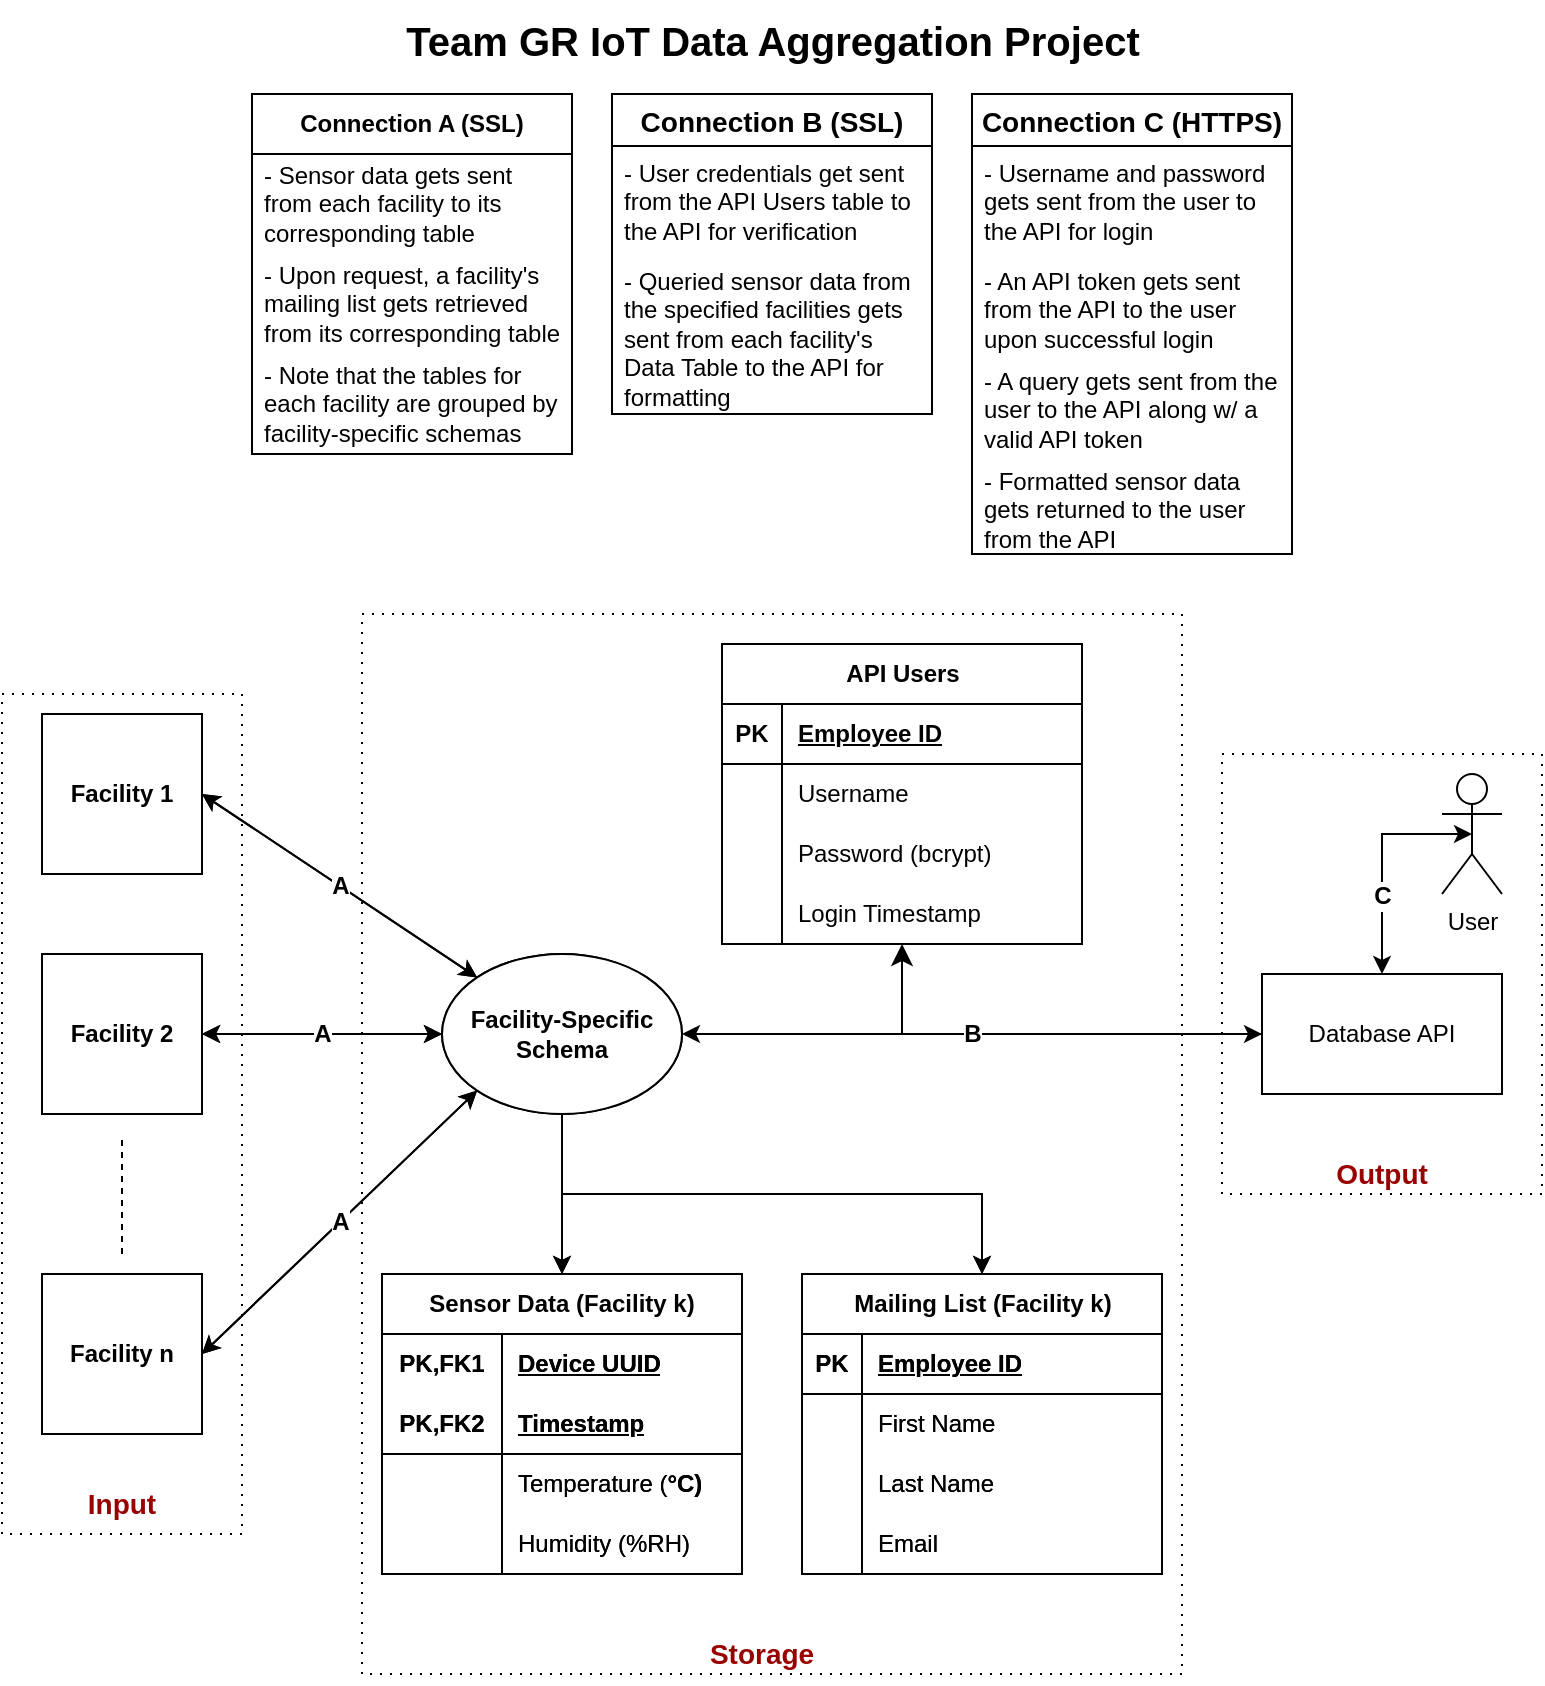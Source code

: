 <mxfile version="24.7.8">
  <diagram name="Page-1" id="MAllqAfLBLea2LckqZOi">
    <mxGraphModel dx="1434" dy="844" grid="1" gridSize="10" guides="1" tooltips="1" connect="1" arrows="1" fold="1" page="1" pageScale="1" pageWidth="850" pageHeight="1100" math="0" shadow="0">
      <root>
        <mxCell id="0" />
        <mxCell id="1" parent="0" />
        <mxCell id="USOqtzKKuF3D1rq9zsue-1" value="&lt;b&gt;Facility 1&lt;/b&gt;" style="whiteSpace=wrap;html=1;aspect=fixed;" parent="1" vertex="1">
          <mxGeometry x="60" y="367" width="80" height="80" as="geometry" />
        </mxCell>
        <mxCell id="USOqtzKKuF3D1rq9zsue-2" value="&lt;b&gt;Facility 2&lt;/b&gt;" style="whiteSpace=wrap;html=1;aspect=fixed;" parent="1" vertex="1">
          <mxGeometry x="60" y="487" width="80" height="80" as="geometry" />
        </mxCell>
        <mxCell id="USOqtzKKuF3D1rq9zsue-3" value="&lt;b&gt;Facility n&lt;/b&gt;" style="whiteSpace=wrap;html=1;aspect=fixed;" parent="1" vertex="1">
          <mxGeometry x="60" y="647" width="80" height="80" as="geometry" />
        </mxCell>
        <mxCell id="USOqtzKKuF3D1rq9zsue-4" value="" style="endArrow=none;dashed=1;html=1;rounded=0;" parent="1" edge="1">
          <mxGeometry width="50" height="50" relative="1" as="geometry">
            <mxPoint x="100" y="637" as="sourcePoint" />
            <mxPoint x="100" y="577" as="targetPoint" />
          </mxGeometry>
        </mxCell>
        <mxCell id="USOqtzKKuF3D1rq9zsue-7" value="" style="endArrow=classic;startArrow=classic;html=1;rounded=0;exitX=1;exitY=0.5;exitDx=0;exitDy=0;entryX=0;entryY=0;entryDx=0;entryDy=0;" parent="1" source="USOqtzKKuF3D1rq9zsue-1" target="DZDcu8IK0QnFib0tSjm--41" edge="1">
          <mxGeometry width="50" height="50" relative="1" as="geometry">
            <mxPoint x="380" y="627" as="sourcePoint" />
            <mxPoint x="250" y="457" as="targetPoint" />
          </mxGeometry>
        </mxCell>
        <mxCell id="USOqtzKKuF3D1rq9zsue-8" value="" style="endArrow=classic;startArrow=classic;html=1;rounded=0;exitX=1;exitY=0.5;exitDx=0;exitDy=0;entryX=0;entryY=0.5;entryDx=0;entryDy=0;" parent="1" source="USOqtzKKuF3D1rq9zsue-2" target="DZDcu8IK0QnFib0tSjm--41" edge="1">
          <mxGeometry width="50" height="50" relative="1" as="geometry">
            <mxPoint x="380" y="627" as="sourcePoint" />
            <mxPoint x="260" y="527" as="targetPoint" />
          </mxGeometry>
        </mxCell>
        <mxCell id="USOqtzKKuF3D1rq9zsue-9" value="" style="endArrow=classic;startArrow=classic;html=1;rounded=0;exitX=1;exitY=0.5;exitDx=0;exitDy=0;entryX=0;entryY=1;entryDx=0;entryDy=0;" parent="1" source="USOqtzKKuF3D1rq9zsue-3" target="DZDcu8IK0QnFib0tSjm--41" edge="1">
          <mxGeometry width="50" height="50" relative="1" as="geometry">
            <mxPoint x="380" y="627" as="sourcePoint" />
            <mxPoint x="357.574" y="555.284" as="targetPoint" />
          </mxGeometry>
        </mxCell>
        <mxCell id="whZAiJy7x9WykCE-Jzfa-12" value="&lt;b&gt;Connection A (SSL)&lt;/b&gt;" style="swimlane;fontStyle=0;childLayout=stackLayout;horizontal=1;startSize=30;horizontalStack=0;resizeParent=1;resizeParentMax=0;resizeLast=0;collapsible=1;marginBottom=0;whiteSpace=wrap;html=1;" parent="1" vertex="1">
          <mxGeometry x="165" y="57" width="160" height="180" as="geometry" />
        </mxCell>
        <mxCell id="whZAiJy7x9WykCE-Jzfa-13" value="&lt;span style=&quot;background-color: initial;&quot;&gt;- Sensor data gets sent from each facility to its corresponding table&amp;nbsp;&lt;/span&gt;" style="text;strokeColor=none;fillColor=none;align=left;verticalAlign=middle;spacingLeft=4;spacingRight=4;overflow=hidden;points=[[0,0.5],[1,0.5]];portConstraint=eastwest;rotatable=0;whiteSpace=wrap;html=1;" parent="whZAiJy7x9WykCE-Jzfa-12" vertex="1">
          <mxGeometry y="30" width="160" height="50" as="geometry" />
        </mxCell>
        <mxCell id="whZAiJy7x9WykCE-Jzfa-14" value="- Upon request, a facility&#39;s mailing list gets retrieved from its corresponding table" style="text;strokeColor=none;fillColor=none;align=left;verticalAlign=middle;spacingLeft=4;spacingRight=4;overflow=hidden;points=[[0,0.5],[1,0.5]];portConstraint=eastwest;rotatable=0;whiteSpace=wrap;html=1;" parent="whZAiJy7x9WykCE-Jzfa-12" vertex="1">
          <mxGeometry y="80" width="160" height="50" as="geometry" />
        </mxCell>
        <mxCell id="DZDcu8IK0QnFib0tSjm--51" value="- Note that the tables for each facility are grouped by facility-specific schemas" style="text;strokeColor=none;fillColor=none;align=left;verticalAlign=middle;spacingLeft=4;spacingRight=4;overflow=hidden;points=[[0,0.5],[1,0.5]];portConstraint=eastwest;rotatable=0;whiteSpace=wrap;html=1;" parent="whZAiJy7x9WykCE-Jzfa-12" vertex="1">
          <mxGeometry y="130" width="160" height="50" as="geometry" />
        </mxCell>
        <mxCell id="whZAiJy7x9WykCE-Jzfa-17" value="Connection B (SSL)" style="swimlane;fontStyle=1;childLayout=stackLayout;horizontal=1;startSize=26;horizontalStack=0;resizeParent=1;resizeParentMax=0;resizeLast=0;collapsible=1;marginBottom=0;align=center;fontSize=14;" parent="1" vertex="1">
          <mxGeometry x="345" y="57" width="160" height="160" as="geometry" />
        </mxCell>
        <mxCell id="fNKGOpvYaMVU7Y808GAE-1" value="- User credentials get sent from the API Users table to the API for verification" style="text;strokeColor=none;fillColor=none;spacingLeft=4;spacingRight=4;overflow=hidden;rotatable=0;points=[[0,0.5],[1,0.5]];portConstraint=eastwest;fontSize=12;whiteSpace=wrap;html=1;" parent="whZAiJy7x9WykCE-Jzfa-17" vertex="1">
          <mxGeometry y="26" width="160" height="54" as="geometry" />
        </mxCell>
        <mxCell id="whZAiJy7x9WykCE-Jzfa-18" value="- Queried sensor data from the specified facilities gets sent from each facility&#39;s Data Table to the API for formatting" style="text;strokeColor=none;fillColor=none;spacingLeft=4;spacingRight=4;overflow=hidden;rotatable=0;points=[[0,0.5],[1,0.5]];portConstraint=eastwest;fontSize=12;whiteSpace=wrap;html=1;" parent="whZAiJy7x9WykCE-Jzfa-17" vertex="1">
          <mxGeometry y="80" width="160" height="80" as="geometry" />
        </mxCell>
        <mxCell id="whZAiJy7x9WykCE-Jzfa-25" value="Connection C (HTTPS)" style="swimlane;fontStyle=1;childLayout=stackLayout;horizontal=1;startSize=26;horizontalStack=0;resizeParent=1;resizeParentMax=0;resizeLast=0;collapsible=1;marginBottom=0;align=center;fontSize=14;" parent="1" vertex="1">
          <mxGeometry x="525" y="57" width="160" height="230" as="geometry">
            <mxRectangle x="450" y="182" width="130" height="30" as="alternateBounds" />
          </mxGeometry>
        </mxCell>
        <mxCell id="whZAiJy7x9WykCE-Jzfa-26" value="- Username and password gets sent from the user to the API for login" style="text;strokeColor=none;fillColor=none;spacingLeft=4;spacingRight=4;overflow=hidden;rotatable=0;points=[[0,0.5],[1,0.5]];portConstraint=eastwest;fontSize=12;whiteSpace=wrap;html=1;" parent="whZAiJy7x9WykCE-Jzfa-25" vertex="1">
          <mxGeometry y="26" width="160" height="54" as="geometry" />
        </mxCell>
        <mxCell id="whZAiJy7x9WykCE-Jzfa-27" value="- An API token gets sent from the API to the user upon successful login&lt;span style=&quot;background-color: initial;&quot;&gt;&amp;nbsp;&lt;/span&gt;" style="text;strokeColor=none;fillColor=none;spacingLeft=4;spacingRight=4;overflow=hidden;rotatable=0;points=[[0,0.5],[1,0.5]];portConstraint=eastwest;fontSize=12;whiteSpace=wrap;html=1;" parent="whZAiJy7x9WykCE-Jzfa-25" vertex="1">
          <mxGeometry y="80" width="160" height="50" as="geometry" />
        </mxCell>
        <mxCell id="whZAiJy7x9WykCE-Jzfa-28" value="&lt;div&gt;- A query gets sent from the user to the API along w/ a valid API token&lt;/div&gt;" style="text;strokeColor=none;fillColor=none;spacingLeft=4;spacingRight=4;overflow=hidden;rotatable=0;points=[[0,0.5],[1,0.5]];portConstraint=eastwest;fontSize=12;whiteSpace=wrap;html=1;" parent="whZAiJy7x9WykCE-Jzfa-25" vertex="1">
          <mxGeometry y="130" width="160" height="50" as="geometry" />
        </mxCell>
        <mxCell id="whZAiJy7x9WykCE-Jzfa-33" value="- Formatted sensor data gets returned to the user from the API" style="text;strokeColor=none;fillColor=none;spacingLeft=4;spacingRight=4;overflow=hidden;rotatable=0;points=[[0,0.5],[1,0.5]];portConstraint=eastwest;fontSize=12;whiteSpace=wrap;html=1;" parent="whZAiJy7x9WykCE-Jzfa-25" vertex="1">
          <mxGeometry y="180" width="160" height="50" as="geometry" />
        </mxCell>
        <mxCell id="DZDcu8IK0QnFib0tSjm--1" value="Sensor Data (Facility k)" style="shape=table;startSize=30;container=1;collapsible=1;childLayout=tableLayout;fixedRows=1;rowLines=0;fontStyle=1;align=center;resizeLast=1;html=1;whiteSpace=wrap;" parent="1" vertex="1">
          <mxGeometry x="230" y="647" width="180" height="150" as="geometry" />
        </mxCell>
        <mxCell id="DZDcu8IK0QnFib0tSjm--2" value="" style="shape=tableRow;horizontal=0;startSize=0;swimlaneHead=0;swimlaneBody=0;fillColor=none;collapsible=0;dropTarget=0;points=[[0,0.5],[1,0.5]];portConstraint=eastwest;top=0;left=0;right=0;bottom=0;html=1;" parent="DZDcu8IK0QnFib0tSjm--1" vertex="1">
          <mxGeometry y="30" width="180" height="30" as="geometry" />
        </mxCell>
        <mxCell id="DZDcu8IK0QnFib0tSjm--3" value="PK,FK1" style="shape=partialRectangle;connectable=0;fillColor=none;top=0;left=0;bottom=0;right=0;fontStyle=1;overflow=hidden;html=1;whiteSpace=wrap;" parent="DZDcu8IK0QnFib0tSjm--2" vertex="1">
          <mxGeometry width="60" height="30" as="geometry">
            <mxRectangle width="60" height="30" as="alternateBounds" />
          </mxGeometry>
        </mxCell>
        <mxCell id="DZDcu8IK0QnFib0tSjm--4" value="Device UUID" style="shape=partialRectangle;connectable=0;fillColor=none;top=0;left=0;bottom=0;right=0;align=left;spacingLeft=6;fontStyle=5;overflow=hidden;html=1;whiteSpace=wrap;" parent="DZDcu8IK0QnFib0tSjm--2" vertex="1">
          <mxGeometry x="60" width="120" height="30" as="geometry">
            <mxRectangle width="120" height="30" as="alternateBounds" />
          </mxGeometry>
        </mxCell>
        <mxCell id="DZDcu8IK0QnFib0tSjm--5" value="" style="shape=tableRow;horizontal=0;startSize=0;swimlaneHead=0;swimlaneBody=0;fillColor=none;collapsible=0;dropTarget=0;points=[[0,0.5],[1,0.5]];portConstraint=eastwest;top=0;left=0;right=0;bottom=1;html=1;" parent="DZDcu8IK0QnFib0tSjm--1" vertex="1">
          <mxGeometry y="60" width="180" height="30" as="geometry" />
        </mxCell>
        <mxCell id="DZDcu8IK0QnFib0tSjm--6" value="PK,FK2" style="shape=partialRectangle;connectable=0;fillColor=none;top=0;left=0;bottom=0;right=0;fontStyle=1;overflow=hidden;html=1;whiteSpace=wrap;" parent="DZDcu8IK0QnFib0tSjm--5" vertex="1">
          <mxGeometry width="60" height="30" as="geometry">
            <mxRectangle width="60" height="30" as="alternateBounds" />
          </mxGeometry>
        </mxCell>
        <mxCell id="DZDcu8IK0QnFib0tSjm--7" value="Timestamp" style="shape=partialRectangle;connectable=0;fillColor=none;top=0;left=0;bottom=0;right=0;align=left;spacingLeft=6;fontStyle=5;overflow=hidden;html=1;whiteSpace=wrap;" parent="DZDcu8IK0QnFib0tSjm--5" vertex="1">
          <mxGeometry x="60" width="120" height="30" as="geometry">
            <mxRectangle width="120" height="30" as="alternateBounds" />
          </mxGeometry>
        </mxCell>
        <mxCell id="DZDcu8IK0QnFib0tSjm--8" value="" style="shape=tableRow;horizontal=0;startSize=0;swimlaneHead=0;swimlaneBody=0;fillColor=none;collapsible=0;dropTarget=0;points=[[0,0.5],[1,0.5]];portConstraint=eastwest;top=0;left=0;right=0;bottom=0;html=1;" parent="DZDcu8IK0QnFib0tSjm--1" vertex="1">
          <mxGeometry y="90" width="180" height="30" as="geometry" />
        </mxCell>
        <mxCell id="DZDcu8IK0QnFib0tSjm--9" value="" style="shape=partialRectangle;connectable=0;fillColor=none;top=0;left=0;bottom=0;right=0;editable=1;overflow=hidden;html=1;whiteSpace=wrap;" parent="DZDcu8IK0QnFib0tSjm--8" vertex="1">
          <mxGeometry width="60" height="30" as="geometry">
            <mxRectangle width="60" height="30" as="alternateBounds" />
          </mxGeometry>
        </mxCell>
        <mxCell id="DZDcu8IK0QnFib0tSjm--10" value="Temperature (&lt;strong&gt;°C)&lt;/strong&gt;" style="shape=partialRectangle;connectable=0;fillColor=none;top=0;left=0;bottom=0;right=0;align=left;spacingLeft=6;overflow=hidden;html=1;whiteSpace=wrap;" parent="DZDcu8IK0QnFib0tSjm--8" vertex="1">
          <mxGeometry x="60" width="120" height="30" as="geometry">
            <mxRectangle width="120" height="30" as="alternateBounds" />
          </mxGeometry>
        </mxCell>
        <mxCell id="DZDcu8IK0QnFib0tSjm--11" value="" style="shape=tableRow;horizontal=0;startSize=0;swimlaneHead=0;swimlaneBody=0;fillColor=none;collapsible=0;dropTarget=0;points=[[0,0.5],[1,0.5]];portConstraint=eastwest;top=0;left=0;right=0;bottom=0;html=1;" parent="DZDcu8IK0QnFib0tSjm--1" vertex="1">
          <mxGeometry y="120" width="180" height="30" as="geometry" />
        </mxCell>
        <mxCell id="DZDcu8IK0QnFib0tSjm--12" value="" style="shape=partialRectangle;connectable=0;fillColor=none;top=0;left=0;bottom=0;right=0;editable=1;overflow=hidden;html=1;whiteSpace=wrap;" parent="DZDcu8IK0QnFib0tSjm--11" vertex="1">
          <mxGeometry width="60" height="30" as="geometry">
            <mxRectangle width="60" height="30" as="alternateBounds" />
          </mxGeometry>
        </mxCell>
        <mxCell id="DZDcu8IK0QnFib0tSjm--13" value="Humidity (%RH)" style="shape=partialRectangle;connectable=0;fillColor=none;top=0;left=0;bottom=0;right=0;align=left;spacingLeft=6;overflow=hidden;html=1;whiteSpace=wrap;" parent="DZDcu8IK0QnFib0tSjm--11" vertex="1">
          <mxGeometry x="60" width="120" height="30" as="geometry">
            <mxRectangle width="120" height="30" as="alternateBounds" />
          </mxGeometry>
        </mxCell>
        <mxCell id="DZDcu8IK0QnFib0tSjm--14" value="Mailing List (Facility k)" style="shape=table;startSize=30;container=1;collapsible=1;childLayout=tableLayout;fixedRows=1;rowLines=0;fontStyle=1;align=center;resizeLast=1;html=1;" parent="1" vertex="1">
          <mxGeometry x="440" y="647" width="180" height="150" as="geometry" />
        </mxCell>
        <mxCell id="DZDcu8IK0QnFib0tSjm--15" value="" style="shape=tableRow;horizontal=0;startSize=0;swimlaneHead=0;swimlaneBody=0;fillColor=none;collapsible=0;dropTarget=0;points=[[0,0.5],[1,0.5]];portConstraint=eastwest;top=0;left=0;right=0;bottom=1;" parent="DZDcu8IK0QnFib0tSjm--14" vertex="1">
          <mxGeometry y="30" width="180" height="30" as="geometry" />
        </mxCell>
        <mxCell id="DZDcu8IK0QnFib0tSjm--16" value="PK" style="shape=partialRectangle;connectable=0;fillColor=none;top=0;left=0;bottom=0;right=0;fontStyle=1;overflow=hidden;whiteSpace=wrap;html=1;" parent="DZDcu8IK0QnFib0tSjm--15" vertex="1">
          <mxGeometry width="30" height="30" as="geometry">
            <mxRectangle width="30" height="30" as="alternateBounds" />
          </mxGeometry>
        </mxCell>
        <mxCell id="DZDcu8IK0QnFib0tSjm--17" value="Employee ID" style="shape=partialRectangle;connectable=0;fillColor=none;top=0;left=0;bottom=0;right=0;align=left;spacingLeft=6;fontStyle=5;overflow=hidden;whiteSpace=wrap;html=1;" parent="DZDcu8IK0QnFib0tSjm--15" vertex="1">
          <mxGeometry x="30" width="150" height="30" as="geometry">
            <mxRectangle width="150" height="30" as="alternateBounds" />
          </mxGeometry>
        </mxCell>
        <mxCell id="DZDcu8IK0QnFib0tSjm--18" value="" style="shape=tableRow;horizontal=0;startSize=0;swimlaneHead=0;swimlaneBody=0;fillColor=none;collapsible=0;dropTarget=0;points=[[0,0.5],[1,0.5]];portConstraint=eastwest;top=0;left=0;right=0;bottom=0;" parent="DZDcu8IK0QnFib0tSjm--14" vertex="1">
          <mxGeometry y="60" width="180" height="30" as="geometry" />
        </mxCell>
        <mxCell id="DZDcu8IK0QnFib0tSjm--19" value="" style="shape=partialRectangle;connectable=0;fillColor=none;top=0;left=0;bottom=0;right=0;editable=1;overflow=hidden;whiteSpace=wrap;html=1;" parent="DZDcu8IK0QnFib0tSjm--18" vertex="1">
          <mxGeometry width="30" height="30" as="geometry">
            <mxRectangle width="30" height="30" as="alternateBounds" />
          </mxGeometry>
        </mxCell>
        <mxCell id="DZDcu8IK0QnFib0tSjm--20" value="First Name" style="shape=partialRectangle;connectable=0;fillColor=none;top=0;left=0;bottom=0;right=0;align=left;spacingLeft=6;overflow=hidden;whiteSpace=wrap;html=1;" parent="DZDcu8IK0QnFib0tSjm--18" vertex="1">
          <mxGeometry x="30" width="150" height="30" as="geometry">
            <mxRectangle width="150" height="30" as="alternateBounds" />
          </mxGeometry>
        </mxCell>
        <mxCell id="DZDcu8IK0QnFib0tSjm--21" value="" style="shape=tableRow;horizontal=0;startSize=0;swimlaneHead=0;swimlaneBody=0;fillColor=none;collapsible=0;dropTarget=0;points=[[0,0.5],[1,0.5]];portConstraint=eastwest;top=0;left=0;right=0;bottom=0;" parent="DZDcu8IK0QnFib0tSjm--14" vertex="1">
          <mxGeometry y="90" width="180" height="30" as="geometry" />
        </mxCell>
        <mxCell id="DZDcu8IK0QnFib0tSjm--22" value="" style="shape=partialRectangle;connectable=0;fillColor=none;top=0;left=0;bottom=0;right=0;editable=1;overflow=hidden;whiteSpace=wrap;html=1;" parent="DZDcu8IK0QnFib0tSjm--21" vertex="1">
          <mxGeometry width="30" height="30" as="geometry">
            <mxRectangle width="30" height="30" as="alternateBounds" />
          </mxGeometry>
        </mxCell>
        <mxCell id="DZDcu8IK0QnFib0tSjm--23" value="Last Name" style="shape=partialRectangle;connectable=0;fillColor=none;top=0;left=0;bottom=0;right=0;align=left;spacingLeft=6;overflow=hidden;whiteSpace=wrap;html=1;" parent="DZDcu8IK0QnFib0tSjm--21" vertex="1">
          <mxGeometry x="30" width="150" height="30" as="geometry">
            <mxRectangle width="150" height="30" as="alternateBounds" />
          </mxGeometry>
        </mxCell>
        <mxCell id="DZDcu8IK0QnFib0tSjm--24" value="" style="shape=tableRow;horizontal=0;startSize=0;swimlaneHead=0;swimlaneBody=0;fillColor=none;collapsible=0;dropTarget=0;points=[[0,0.5],[1,0.5]];portConstraint=eastwest;top=0;left=0;right=0;bottom=0;" parent="DZDcu8IK0QnFib0tSjm--14" vertex="1">
          <mxGeometry y="120" width="180" height="30" as="geometry" />
        </mxCell>
        <mxCell id="DZDcu8IK0QnFib0tSjm--25" value="" style="shape=partialRectangle;connectable=0;fillColor=none;top=0;left=0;bottom=0;right=0;editable=1;overflow=hidden;whiteSpace=wrap;html=1;" parent="DZDcu8IK0QnFib0tSjm--24" vertex="1">
          <mxGeometry width="30" height="30" as="geometry">
            <mxRectangle width="30" height="30" as="alternateBounds" />
          </mxGeometry>
        </mxCell>
        <mxCell id="DZDcu8IK0QnFib0tSjm--26" value="Email" style="shape=partialRectangle;connectable=0;fillColor=none;top=0;left=0;bottom=0;right=0;align=left;spacingLeft=6;overflow=hidden;whiteSpace=wrap;html=1;" parent="DZDcu8IK0QnFib0tSjm--24" vertex="1">
          <mxGeometry x="30" width="150" height="30" as="geometry">
            <mxRectangle width="150" height="30" as="alternateBounds" />
          </mxGeometry>
        </mxCell>
        <mxCell id="DZDcu8IK0QnFib0tSjm--27" value="API Users" style="shape=table;startSize=30;container=1;collapsible=1;childLayout=tableLayout;fixedRows=1;rowLines=0;fontStyle=1;align=center;resizeLast=1;html=1;" parent="1" vertex="1">
          <mxGeometry x="400" y="332" width="180" height="150" as="geometry" />
        </mxCell>
        <mxCell id="DZDcu8IK0QnFib0tSjm--28" value="" style="shape=tableRow;horizontal=0;startSize=0;swimlaneHead=0;swimlaneBody=0;fillColor=none;collapsible=0;dropTarget=0;points=[[0,0.5],[1,0.5]];portConstraint=eastwest;top=0;left=0;right=0;bottom=1;" parent="DZDcu8IK0QnFib0tSjm--27" vertex="1">
          <mxGeometry y="30" width="180" height="30" as="geometry" />
        </mxCell>
        <mxCell id="DZDcu8IK0QnFib0tSjm--29" value="PK" style="shape=partialRectangle;connectable=0;fillColor=none;top=0;left=0;bottom=0;right=0;fontStyle=1;overflow=hidden;whiteSpace=wrap;html=1;" parent="DZDcu8IK0QnFib0tSjm--28" vertex="1">
          <mxGeometry width="30" height="30" as="geometry">
            <mxRectangle width="30" height="30" as="alternateBounds" />
          </mxGeometry>
        </mxCell>
        <mxCell id="DZDcu8IK0QnFib0tSjm--30" value="Employee ID" style="shape=partialRectangle;connectable=0;fillColor=none;top=0;left=0;bottom=0;right=0;align=left;spacingLeft=6;fontStyle=5;overflow=hidden;whiteSpace=wrap;html=1;" parent="DZDcu8IK0QnFib0tSjm--28" vertex="1">
          <mxGeometry x="30" width="150" height="30" as="geometry">
            <mxRectangle width="150" height="30" as="alternateBounds" />
          </mxGeometry>
        </mxCell>
        <mxCell id="DZDcu8IK0QnFib0tSjm--31" value="" style="shape=tableRow;horizontal=0;startSize=0;swimlaneHead=0;swimlaneBody=0;fillColor=none;collapsible=0;dropTarget=0;points=[[0,0.5],[1,0.5]];portConstraint=eastwest;top=0;left=0;right=0;bottom=0;" parent="DZDcu8IK0QnFib0tSjm--27" vertex="1">
          <mxGeometry y="60" width="180" height="30" as="geometry" />
        </mxCell>
        <mxCell id="DZDcu8IK0QnFib0tSjm--32" value="" style="shape=partialRectangle;connectable=0;fillColor=none;top=0;left=0;bottom=0;right=0;editable=1;overflow=hidden;whiteSpace=wrap;html=1;" parent="DZDcu8IK0QnFib0tSjm--31" vertex="1">
          <mxGeometry width="30" height="30" as="geometry">
            <mxRectangle width="30" height="30" as="alternateBounds" />
          </mxGeometry>
        </mxCell>
        <mxCell id="DZDcu8IK0QnFib0tSjm--33" value="Username" style="shape=partialRectangle;connectable=0;fillColor=none;top=0;left=0;bottom=0;right=0;align=left;spacingLeft=6;overflow=hidden;whiteSpace=wrap;html=1;" parent="DZDcu8IK0QnFib0tSjm--31" vertex="1">
          <mxGeometry x="30" width="150" height="30" as="geometry">
            <mxRectangle width="150" height="30" as="alternateBounds" />
          </mxGeometry>
        </mxCell>
        <mxCell id="DZDcu8IK0QnFib0tSjm--34" value="" style="shape=tableRow;horizontal=0;startSize=0;swimlaneHead=0;swimlaneBody=0;fillColor=none;collapsible=0;dropTarget=0;points=[[0,0.5],[1,0.5]];portConstraint=eastwest;top=0;left=0;right=0;bottom=0;" parent="DZDcu8IK0QnFib0tSjm--27" vertex="1">
          <mxGeometry y="90" width="180" height="30" as="geometry" />
        </mxCell>
        <mxCell id="DZDcu8IK0QnFib0tSjm--35" value="" style="shape=partialRectangle;connectable=0;fillColor=none;top=0;left=0;bottom=0;right=0;editable=1;overflow=hidden;whiteSpace=wrap;html=1;" parent="DZDcu8IK0QnFib0tSjm--34" vertex="1">
          <mxGeometry width="30" height="30" as="geometry">
            <mxRectangle width="30" height="30" as="alternateBounds" />
          </mxGeometry>
        </mxCell>
        <mxCell id="DZDcu8IK0QnFib0tSjm--36" value="Password (bcrypt)" style="shape=partialRectangle;connectable=0;fillColor=none;top=0;left=0;bottom=0;right=0;align=left;spacingLeft=6;overflow=hidden;whiteSpace=wrap;html=1;" parent="DZDcu8IK0QnFib0tSjm--34" vertex="1">
          <mxGeometry x="30" width="150" height="30" as="geometry">
            <mxRectangle width="150" height="30" as="alternateBounds" />
          </mxGeometry>
        </mxCell>
        <mxCell id="DZDcu8IK0QnFib0tSjm--37" value="" style="shape=tableRow;horizontal=0;startSize=0;swimlaneHead=0;swimlaneBody=0;fillColor=none;collapsible=0;dropTarget=0;points=[[0,0.5],[1,0.5]];portConstraint=eastwest;top=0;left=0;right=0;bottom=0;" parent="DZDcu8IK0QnFib0tSjm--27" vertex="1">
          <mxGeometry y="120" width="180" height="30" as="geometry" />
        </mxCell>
        <mxCell id="DZDcu8IK0QnFib0tSjm--38" value="" style="shape=partialRectangle;connectable=0;fillColor=none;top=0;left=0;bottom=0;right=0;editable=1;overflow=hidden;whiteSpace=wrap;html=1;" parent="DZDcu8IK0QnFib0tSjm--37" vertex="1">
          <mxGeometry width="30" height="30" as="geometry">
            <mxRectangle width="30" height="30" as="alternateBounds" />
          </mxGeometry>
        </mxCell>
        <mxCell id="DZDcu8IK0QnFib0tSjm--39" value="Login Timestamp" style="shape=partialRectangle;connectable=0;fillColor=none;top=0;left=0;bottom=0;right=0;align=left;spacingLeft=6;overflow=hidden;whiteSpace=wrap;html=1;" parent="DZDcu8IK0QnFib0tSjm--37" vertex="1">
          <mxGeometry x="30" width="150" height="30" as="geometry">
            <mxRectangle width="150" height="30" as="alternateBounds" />
          </mxGeometry>
        </mxCell>
        <mxCell id="DZDcu8IK0QnFib0tSjm--43" style="edgeStyle=orthogonalEdgeStyle;rounded=0;orthogonalLoop=1;jettySize=auto;html=1;entryX=0.5;entryY=0;entryDx=0;entryDy=0;" parent="1" source="DZDcu8IK0QnFib0tSjm--41" target="DZDcu8IK0QnFib0tSjm--1" edge="1">
          <mxGeometry relative="1" as="geometry" />
        </mxCell>
        <mxCell id="DZDcu8IK0QnFib0tSjm--44" style="edgeStyle=orthogonalEdgeStyle;rounded=0;orthogonalLoop=1;jettySize=auto;html=1;exitX=0.5;exitY=1;exitDx=0;exitDy=0;entryX=0.5;entryY=0;entryDx=0;entryDy=0;" parent="1" source="DZDcu8IK0QnFib0tSjm--41" target="DZDcu8IK0QnFib0tSjm--14" edge="1">
          <mxGeometry relative="1" as="geometry" />
        </mxCell>
        <mxCell id="DZDcu8IK0QnFib0tSjm--41" value="&lt;b&gt;Facility-Specific Schema&lt;/b&gt;" style="ellipse;whiteSpace=wrap;html=1;" parent="1" vertex="1">
          <mxGeometry x="260" y="487" width="120" height="80" as="geometry" />
        </mxCell>
        <mxCell id="tIDjCElQMwLHGNjZZX28-1" value="&lt;b&gt;Facility 1&lt;/b&gt;" style="whiteSpace=wrap;html=1;aspect=fixed;" parent="1" vertex="1">
          <mxGeometry x="60" y="367" width="80" height="80" as="geometry" />
        </mxCell>
        <mxCell id="tIDjCElQMwLHGNjZZX28-2" value="&lt;b&gt;Facility 2&lt;/b&gt;" style="whiteSpace=wrap;html=1;aspect=fixed;" parent="1" vertex="1">
          <mxGeometry x="60" y="487" width="80" height="80" as="geometry" />
        </mxCell>
        <mxCell id="tIDjCElQMwLHGNjZZX28-3" value="&lt;b&gt;Facility n&lt;/b&gt;" style="whiteSpace=wrap;html=1;aspect=fixed;" parent="1" vertex="1">
          <mxGeometry x="60" y="647" width="80" height="80" as="geometry" />
        </mxCell>
        <mxCell id="tIDjCElQMwLHGNjZZX28-4" value="" style="endArrow=none;dashed=1;html=1;rounded=0;" parent="1" edge="1">
          <mxGeometry width="50" height="50" relative="1" as="geometry">
            <mxPoint x="100" y="637" as="sourcePoint" />
            <mxPoint x="100" y="577" as="targetPoint" />
          </mxGeometry>
        </mxCell>
        <mxCell id="tIDjCElQMwLHGNjZZX28-5" value="&lt;font style=&quot;font-size: 12px;&quot;&gt;&lt;b&gt;A&lt;/b&gt;&lt;/font&gt;" style="endArrow=classic;startArrow=classic;html=1;rounded=0;exitX=1;exitY=0.5;exitDx=0;exitDy=0;entryX=0;entryY=0;entryDx=0;entryDy=0;" parent="1" source="tIDjCElQMwLHGNjZZX28-1" target="tIDjCElQMwLHGNjZZX28-54" edge="1">
          <mxGeometry width="50" height="50" relative="1" as="geometry">
            <mxPoint x="380" y="627" as="sourcePoint" />
            <mxPoint x="250" y="457" as="targetPoint" />
          </mxGeometry>
        </mxCell>
        <mxCell id="tIDjCElQMwLHGNjZZX28-6" value="&lt;font style=&quot;font-size: 12px;&quot;&gt;&lt;b&gt;A&lt;/b&gt;&lt;/font&gt;" style="endArrow=classic;startArrow=classic;html=1;rounded=0;exitX=1;exitY=0.5;exitDx=0;exitDy=0;entryX=0;entryY=0.5;entryDx=0;entryDy=0;" parent="1" source="tIDjCElQMwLHGNjZZX28-2" target="tIDjCElQMwLHGNjZZX28-54" edge="1">
          <mxGeometry width="50" height="50" relative="1" as="geometry">
            <mxPoint x="380" y="627" as="sourcePoint" />
            <mxPoint x="260" y="527" as="targetPoint" />
          </mxGeometry>
        </mxCell>
        <mxCell id="tIDjCElQMwLHGNjZZX28-7" value="&lt;b&gt;&lt;font style=&quot;font-size: 12px;&quot;&gt;A&lt;/font&gt;&lt;/b&gt;" style="endArrow=classic;startArrow=classic;html=1;rounded=0;exitX=1;exitY=0.5;exitDx=0;exitDy=0;entryX=0;entryY=1;entryDx=0;entryDy=0;" parent="1" source="tIDjCElQMwLHGNjZZX28-3" target="tIDjCElQMwLHGNjZZX28-54" edge="1">
          <mxGeometry width="50" height="50" relative="1" as="geometry">
            <mxPoint x="380" y="627" as="sourcePoint" />
            <mxPoint x="357.574" y="555.284" as="targetPoint" />
          </mxGeometry>
        </mxCell>
        <mxCell id="tIDjCElQMwLHGNjZZX28-10" value="Database API" style="rounded=0;whiteSpace=wrap;html=1;" parent="1" vertex="1">
          <mxGeometry x="670" y="497" width="120" height="60" as="geometry" />
        </mxCell>
        <mxCell id="tIDjCElQMwLHGNjZZX28-11" value="User" style="shape=umlActor;verticalLabelPosition=bottom;verticalAlign=top;html=1;outlineConnect=0;" parent="1" vertex="1">
          <mxGeometry x="760" y="397" width="30" height="60" as="geometry" />
        </mxCell>
        <mxCell id="tIDjCElQMwLHGNjZZX28-12" value="C" style="endArrow=classic;startArrow=classic;html=1;rounded=0;exitX=0.5;exitY=0;exitDx=0;exitDy=0;entryX=0.5;entryY=0.5;entryDx=0;entryDy=0;entryPerimeter=0;spacingLeft=0;fontStyle=1;fontSize=12;spacingBottom=-37;" parent="1" source="tIDjCElQMwLHGNjZZX28-10" target="tIDjCElQMwLHGNjZZX28-11" edge="1">
          <mxGeometry width="50" height="50" relative="1" as="geometry">
            <mxPoint x="470" y="747" as="sourcePoint" />
            <mxPoint x="710" y="357" as="targetPoint" />
            <Array as="points">
              <mxPoint x="730" y="427" />
            </Array>
          </mxGeometry>
        </mxCell>
        <mxCell id="tIDjCElQMwLHGNjZZX28-13" value="Sensor Data (Facility k)" style="shape=table;startSize=30;container=1;collapsible=1;childLayout=tableLayout;fixedRows=1;rowLines=0;fontStyle=1;align=center;resizeLast=1;html=1;whiteSpace=wrap;" parent="1" vertex="1">
          <mxGeometry x="230" y="647" width="180" height="150" as="geometry" />
        </mxCell>
        <mxCell id="tIDjCElQMwLHGNjZZX28-14" value="" style="shape=tableRow;horizontal=0;startSize=0;swimlaneHead=0;swimlaneBody=0;fillColor=none;collapsible=0;dropTarget=0;points=[[0,0.5],[1,0.5]];portConstraint=eastwest;top=0;left=0;right=0;bottom=0;html=1;" parent="tIDjCElQMwLHGNjZZX28-13" vertex="1">
          <mxGeometry y="30" width="180" height="30" as="geometry" />
        </mxCell>
        <mxCell id="tIDjCElQMwLHGNjZZX28-15" value="PK,FK1" style="shape=partialRectangle;connectable=0;fillColor=none;top=0;left=0;bottom=0;right=0;fontStyle=1;overflow=hidden;html=1;whiteSpace=wrap;" parent="tIDjCElQMwLHGNjZZX28-14" vertex="1">
          <mxGeometry width="60" height="30" as="geometry">
            <mxRectangle width="60" height="30" as="alternateBounds" />
          </mxGeometry>
        </mxCell>
        <mxCell id="tIDjCElQMwLHGNjZZX28-16" value="Device UUID" style="shape=partialRectangle;connectable=0;fillColor=none;top=0;left=0;bottom=0;right=0;align=left;spacingLeft=6;fontStyle=5;overflow=hidden;html=1;whiteSpace=wrap;" parent="tIDjCElQMwLHGNjZZX28-14" vertex="1">
          <mxGeometry x="60" width="120" height="30" as="geometry">
            <mxRectangle width="120" height="30" as="alternateBounds" />
          </mxGeometry>
        </mxCell>
        <mxCell id="tIDjCElQMwLHGNjZZX28-17" value="" style="shape=tableRow;horizontal=0;startSize=0;swimlaneHead=0;swimlaneBody=0;fillColor=none;collapsible=0;dropTarget=0;points=[[0,0.5],[1,0.5]];portConstraint=eastwest;top=0;left=0;right=0;bottom=1;html=1;" parent="tIDjCElQMwLHGNjZZX28-13" vertex="1">
          <mxGeometry y="60" width="180" height="30" as="geometry" />
        </mxCell>
        <mxCell id="tIDjCElQMwLHGNjZZX28-18" value="PK,FK2" style="shape=partialRectangle;connectable=0;fillColor=none;top=0;left=0;bottom=0;right=0;fontStyle=1;overflow=hidden;html=1;whiteSpace=wrap;" parent="tIDjCElQMwLHGNjZZX28-17" vertex="1">
          <mxGeometry width="60" height="30" as="geometry">
            <mxRectangle width="60" height="30" as="alternateBounds" />
          </mxGeometry>
        </mxCell>
        <mxCell id="tIDjCElQMwLHGNjZZX28-19" value="Timestamp" style="shape=partialRectangle;connectable=0;fillColor=none;top=0;left=0;bottom=0;right=0;align=left;spacingLeft=6;fontStyle=5;overflow=hidden;html=1;whiteSpace=wrap;" parent="tIDjCElQMwLHGNjZZX28-17" vertex="1">
          <mxGeometry x="60" width="120" height="30" as="geometry">
            <mxRectangle width="120" height="30" as="alternateBounds" />
          </mxGeometry>
        </mxCell>
        <mxCell id="tIDjCElQMwLHGNjZZX28-20" value="" style="shape=tableRow;horizontal=0;startSize=0;swimlaneHead=0;swimlaneBody=0;fillColor=none;collapsible=0;dropTarget=0;points=[[0,0.5],[1,0.5]];portConstraint=eastwest;top=0;left=0;right=0;bottom=0;html=1;" parent="tIDjCElQMwLHGNjZZX28-13" vertex="1">
          <mxGeometry y="90" width="180" height="30" as="geometry" />
        </mxCell>
        <mxCell id="tIDjCElQMwLHGNjZZX28-21" value="" style="shape=partialRectangle;connectable=0;fillColor=none;top=0;left=0;bottom=0;right=0;editable=1;overflow=hidden;html=1;whiteSpace=wrap;" parent="tIDjCElQMwLHGNjZZX28-20" vertex="1">
          <mxGeometry width="60" height="30" as="geometry">
            <mxRectangle width="60" height="30" as="alternateBounds" />
          </mxGeometry>
        </mxCell>
        <mxCell id="tIDjCElQMwLHGNjZZX28-22" value="Temperature (&lt;strong&gt;°C)&lt;/strong&gt;" style="shape=partialRectangle;connectable=0;fillColor=none;top=0;left=0;bottom=0;right=0;align=left;spacingLeft=6;overflow=hidden;html=1;whiteSpace=wrap;" parent="tIDjCElQMwLHGNjZZX28-20" vertex="1">
          <mxGeometry x="60" width="120" height="30" as="geometry">
            <mxRectangle width="120" height="30" as="alternateBounds" />
          </mxGeometry>
        </mxCell>
        <mxCell id="tIDjCElQMwLHGNjZZX28-23" value="" style="shape=tableRow;horizontal=0;startSize=0;swimlaneHead=0;swimlaneBody=0;fillColor=none;collapsible=0;dropTarget=0;points=[[0,0.5],[1,0.5]];portConstraint=eastwest;top=0;left=0;right=0;bottom=0;html=1;" parent="tIDjCElQMwLHGNjZZX28-13" vertex="1">
          <mxGeometry y="120" width="180" height="30" as="geometry" />
        </mxCell>
        <mxCell id="tIDjCElQMwLHGNjZZX28-24" value="" style="shape=partialRectangle;connectable=0;fillColor=none;top=0;left=0;bottom=0;right=0;editable=1;overflow=hidden;html=1;whiteSpace=wrap;" parent="tIDjCElQMwLHGNjZZX28-23" vertex="1">
          <mxGeometry width="60" height="30" as="geometry">
            <mxRectangle width="60" height="30" as="alternateBounds" />
          </mxGeometry>
        </mxCell>
        <mxCell id="tIDjCElQMwLHGNjZZX28-25" value="Humidity (%RH)" style="shape=partialRectangle;connectable=0;fillColor=none;top=0;left=0;bottom=0;right=0;align=left;spacingLeft=6;overflow=hidden;html=1;whiteSpace=wrap;" parent="tIDjCElQMwLHGNjZZX28-23" vertex="1">
          <mxGeometry x="60" width="120" height="30" as="geometry">
            <mxRectangle width="120" height="30" as="alternateBounds" />
          </mxGeometry>
        </mxCell>
        <mxCell id="tIDjCElQMwLHGNjZZX28-26" value="Mailing List (Facility k)" style="shape=table;startSize=30;container=1;collapsible=1;childLayout=tableLayout;fixedRows=1;rowLines=0;fontStyle=1;align=center;resizeLast=1;html=1;" parent="1" vertex="1">
          <mxGeometry x="440" y="647" width="180" height="150" as="geometry" />
        </mxCell>
        <mxCell id="tIDjCElQMwLHGNjZZX28-27" value="" style="shape=tableRow;horizontal=0;startSize=0;swimlaneHead=0;swimlaneBody=0;fillColor=none;collapsible=0;dropTarget=0;points=[[0,0.5],[1,0.5]];portConstraint=eastwest;top=0;left=0;right=0;bottom=1;" parent="tIDjCElQMwLHGNjZZX28-26" vertex="1">
          <mxGeometry y="30" width="180" height="30" as="geometry" />
        </mxCell>
        <mxCell id="tIDjCElQMwLHGNjZZX28-28" value="PK" style="shape=partialRectangle;connectable=0;fillColor=none;top=0;left=0;bottom=0;right=0;fontStyle=1;overflow=hidden;whiteSpace=wrap;html=1;" parent="tIDjCElQMwLHGNjZZX28-27" vertex="1">
          <mxGeometry width="30" height="30" as="geometry">
            <mxRectangle width="30" height="30" as="alternateBounds" />
          </mxGeometry>
        </mxCell>
        <mxCell id="tIDjCElQMwLHGNjZZX28-29" value="Employee ID" style="shape=partialRectangle;connectable=0;fillColor=none;top=0;left=0;bottom=0;right=0;align=left;spacingLeft=6;fontStyle=5;overflow=hidden;whiteSpace=wrap;html=1;" parent="tIDjCElQMwLHGNjZZX28-27" vertex="1">
          <mxGeometry x="30" width="150" height="30" as="geometry">
            <mxRectangle width="150" height="30" as="alternateBounds" />
          </mxGeometry>
        </mxCell>
        <mxCell id="tIDjCElQMwLHGNjZZX28-30" value="" style="shape=tableRow;horizontal=0;startSize=0;swimlaneHead=0;swimlaneBody=0;fillColor=none;collapsible=0;dropTarget=0;points=[[0,0.5],[1,0.5]];portConstraint=eastwest;top=0;left=0;right=0;bottom=0;" parent="tIDjCElQMwLHGNjZZX28-26" vertex="1">
          <mxGeometry y="60" width="180" height="30" as="geometry" />
        </mxCell>
        <mxCell id="tIDjCElQMwLHGNjZZX28-31" value="" style="shape=partialRectangle;connectable=0;fillColor=none;top=0;left=0;bottom=0;right=0;editable=1;overflow=hidden;whiteSpace=wrap;html=1;" parent="tIDjCElQMwLHGNjZZX28-30" vertex="1">
          <mxGeometry width="30" height="30" as="geometry">
            <mxRectangle width="30" height="30" as="alternateBounds" />
          </mxGeometry>
        </mxCell>
        <mxCell id="tIDjCElQMwLHGNjZZX28-32" value="First Name" style="shape=partialRectangle;connectable=0;fillColor=none;top=0;left=0;bottom=0;right=0;align=left;spacingLeft=6;overflow=hidden;whiteSpace=wrap;html=1;" parent="tIDjCElQMwLHGNjZZX28-30" vertex="1">
          <mxGeometry x="30" width="150" height="30" as="geometry">
            <mxRectangle width="150" height="30" as="alternateBounds" />
          </mxGeometry>
        </mxCell>
        <mxCell id="tIDjCElQMwLHGNjZZX28-33" value="" style="shape=tableRow;horizontal=0;startSize=0;swimlaneHead=0;swimlaneBody=0;fillColor=none;collapsible=0;dropTarget=0;points=[[0,0.5],[1,0.5]];portConstraint=eastwest;top=0;left=0;right=0;bottom=0;" parent="tIDjCElQMwLHGNjZZX28-26" vertex="1">
          <mxGeometry y="90" width="180" height="30" as="geometry" />
        </mxCell>
        <mxCell id="tIDjCElQMwLHGNjZZX28-34" value="" style="shape=partialRectangle;connectable=0;fillColor=none;top=0;left=0;bottom=0;right=0;editable=1;overflow=hidden;whiteSpace=wrap;html=1;" parent="tIDjCElQMwLHGNjZZX28-33" vertex="1">
          <mxGeometry width="30" height="30" as="geometry">
            <mxRectangle width="30" height="30" as="alternateBounds" />
          </mxGeometry>
        </mxCell>
        <mxCell id="tIDjCElQMwLHGNjZZX28-35" value="Last Name" style="shape=partialRectangle;connectable=0;fillColor=none;top=0;left=0;bottom=0;right=0;align=left;spacingLeft=6;overflow=hidden;whiteSpace=wrap;html=1;" parent="tIDjCElQMwLHGNjZZX28-33" vertex="1">
          <mxGeometry x="30" width="150" height="30" as="geometry">
            <mxRectangle width="150" height="30" as="alternateBounds" />
          </mxGeometry>
        </mxCell>
        <mxCell id="tIDjCElQMwLHGNjZZX28-36" value="" style="shape=tableRow;horizontal=0;startSize=0;swimlaneHead=0;swimlaneBody=0;fillColor=none;collapsible=0;dropTarget=0;points=[[0,0.5],[1,0.5]];portConstraint=eastwest;top=0;left=0;right=0;bottom=0;" parent="tIDjCElQMwLHGNjZZX28-26" vertex="1">
          <mxGeometry y="120" width="180" height="30" as="geometry" />
        </mxCell>
        <mxCell id="tIDjCElQMwLHGNjZZX28-37" value="" style="shape=partialRectangle;connectable=0;fillColor=none;top=0;left=0;bottom=0;right=0;editable=1;overflow=hidden;whiteSpace=wrap;html=1;" parent="tIDjCElQMwLHGNjZZX28-36" vertex="1">
          <mxGeometry width="30" height="30" as="geometry">
            <mxRectangle width="30" height="30" as="alternateBounds" />
          </mxGeometry>
        </mxCell>
        <mxCell id="tIDjCElQMwLHGNjZZX28-38" value="Email" style="shape=partialRectangle;connectable=0;fillColor=none;top=0;left=0;bottom=0;right=0;align=left;spacingLeft=6;overflow=hidden;whiteSpace=wrap;html=1;" parent="tIDjCElQMwLHGNjZZX28-36" vertex="1">
          <mxGeometry x="30" width="150" height="30" as="geometry">
            <mxRectangle width="150" height="30" as="alternateBounds" />
          </mxGeometry>
        </mxCell>
        <mxCell id="tIDjCElQMwLHGNjZZX28-52" style="edgeStyle=orthogonalEdgeStyle;rounded=0;orthogonalLoop=1;jettySize=auto;html=1;entryX=0.5;entryY=0;entryDx=0;entryDy=0;" parent="1" source="tIDjCElQMwLHGNjZZX28-54" target="tIDjCElQMwLHGNjZZX28-13" edge="1">
          <mxGeometry relative="1" as="geometry" />
        </mxCell>
        <mxCell id="tIDjCElQMwLHGNjZZX28-53" style="edgeStyle=orthogonalEdgeStyle;rounded=0;orthogonalLoop=1;jettySize=auto;html=1;exitX=0.5;exitY=1;exitDx=0;exitDy=0;entryX=0.5;entryY=0;entryDx=0;entryDy=0;" parent="1" source="tIDjCElQMwLHGNjZZX28-54" target="tIDjCElQMwLHGNjZZX28-26" edge="1">
          <mxGeometry relative="1" as="geometry" />
        </mxCell>
        <mxCell id="tIDjCElQMwLHGNjZZX28-54" value="&lt;b&gt;Facility-Specific Schema&lt;/b&gt;" style="ellipse;whiteSpace=wrap;html=1;" parent="1" vertex="1">
          <mxGeometry x="260" y="487" width="120" height="80" as="geometry" />
        </mxCell>
        <mxCell id="2DwJOf4au7f1lpBaA2Qb-1" value="" style="rounded=0;whiteSpace=wrap;html=1;fillColor=none;dashed=1;dashPattern=1 4;" parent="1" vertex="1">
          <mxGeometry x="40" y="357" width="120" height="420" as="geometry" />
        </mxCell>
        <mxCell id="2DwJOf4au7f1lpBaA2Qb-2" value="&lt;b&gt;&lt;font style=&quot;font-size: 14px;&quot; color=&quot;#990000&quot;&gt;Input&lt;/font&gt;&lt;/b&gt;" style="text;html=1;align=center;verticalAlign=middle;whiteSpace=wrap;rounded=0;" parent="1" vertex="1">
          <mxGeometry x="70" y="747" width="60" height="30" as="geometry" />
        </mxCell>
        <mxCell id="2DwJOf4au7f1lpBaA2Qb-3" value="" style="rounded=0;whiteSpace=wrap;html=1;fillColor=none;dashed=1;dashPattern=1 4;" parent="1" vertex="1">
          <mxGeometry x="220" y="317" width="410" height="530" as="geometry" />
        </mxCell>
        <mxCell id="2DwJOf4au7f1lpBaA2Qb-5" value="&lt;b&gt;&lt;font color=&quot;#990000&quot; style=&quot;font-size: 14px;&quot;&gt;Storage&lt;/font&gt;&lt;/b&gt;" style="text;html=1;align=center;verticalAlign=middle;whiteSpace=wrap;rounded=0;" parent="1" vertex="1">
          <mxGeometry x="390" y="822" width="60" height="30" as="geometry" />
        </mxCell>
        <mxCell id="2DwJOf4au7f1lpBaA2Qb-15" value="" style="rounded=0;whiteSpace=wrap;html=1;fillColor=none;dashed=1;dashPattern=1 4;" parent="1" vertex="1">
          <mxGeometry x="650" y="387" width="160" height="220" as="geometry" />
        </mxCell>
        <mxCell id="2DwJOf4au7f1lpBaA2Qb-17" value="&lt;b&gt;&lt;font color=&quot;#990000&quot; style=&quot;font-size: 14px;&quot;&gt;Output&lt;/font&gt;&lt;/b&gt;" style="text;html=1;align=center;verticalAlign=middle;whiteSpace=wrap;rounded=0;" parent="1" vertex="1">
          <mxGeometry x="700" y="582" width="60" height="30" as="geometry" />
        </mxCell>
        <mxCell id="2DwJOf4au7f1lpBaA2Qb-20" value="" style="edgeStyle=segmentEdgeStyle;endArrow=classic;html=1;curved=0;rounded=0;endSize=8;startSize=8;exitX=0;exitY=0.5;exitDx=0;exitDy=0;" parent="1" source="tIDjCElQMwLHGNjZZX28-10" target="DZDcu8IK0QnFib0tSjm--37" edge="1">
          <mxGeometry width="50" height="50" relative="1" as="geometry">
            <mxPoint x="660" y="477" as="sourcePoint" />
            <mxPoint x="590" y="237" as="targetPoint" />
          </mxGeometry>
        </mxCell>
        <mxCell id="2DwJOf4au7f1lpBaA2Qb-21" value="&lt;b&gt;&lt;font style=&quot;font-size: 12px;&quot;&gt;B&lt;/font&gt;&lt;/b&gt;" style="endArrow=classic;startArrow=classic;html=1;rounded=0;exitX=1;exitY=0.5;exitDx=0;exitDy=0;" parent="1" source="tIDjCElQMwLHGNjZZX28-54" edge="1">
          <mxGeometry width="50" height="50" relative="1" as="geometry">
            <mxPoint x="440" y="597" as="sourcePoint" />
            <mxPoint x="670" y="527" as="targetPoint" />
          </mxGeometry>
        </mxCell>
        <mxCell id="2DwJOf4au7f1lpBaA2Qb-22" value="&lt;font style=&quot;font-size: 20px;&quot;&gt;&lt;b&gt;Team GR IoT Data Aggregation Project&lt;/b&gt;&lt;/font&gt;" style="text;html=1;align=center;verticalAlign=middle;resizable=0;points=[];autosize=1;strokeColor=none;fillColor=none;" parent="1" vertex="1">
          <mxGeometry x="230" y="10" width="390" height="40" as="geometry" />
        </mxCell>
      </root>
    </mxGraphModel>
  </diagram>
</mxfile>
